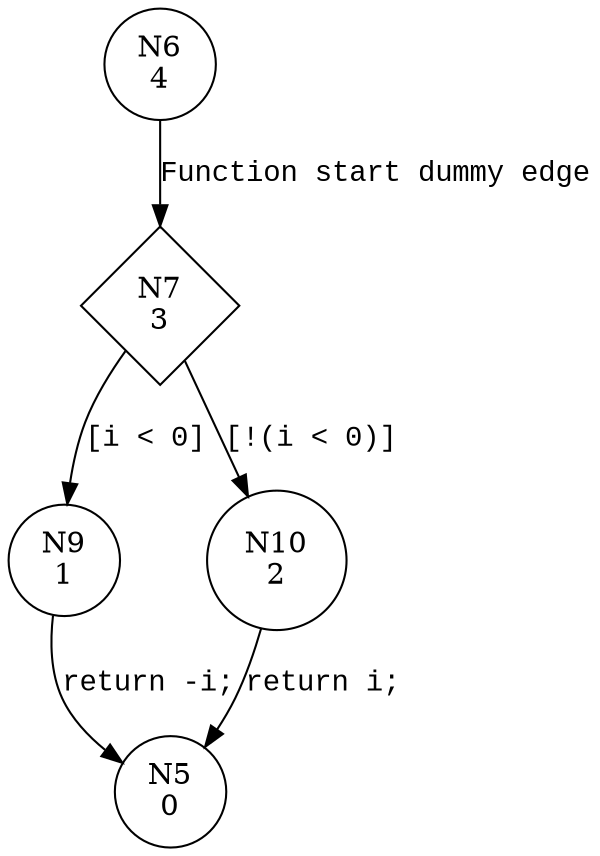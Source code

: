 digraph abs_int {
6 [shape="circle" label="N6\n4"]
7 [shape="diamond" label="N7\n3"]
9 [shape="circle" label="N9\n1"]
10 [shape="circle" label="N10\n2"]
5 [shape="circle" label="N5\n0"]
6 -> 7 [label="Function start dummy edge" fontname="Courier New"]
7 -> 9 [label="[i < 0]" fontname="Courier New"]
7 -> 10 [label="[!(i < 0)]" fontname="Courier New"]
9 -> 5 [label="return -i;" fontname="Courier New"]
10 -> 5 [label="return i;" fontname="Courier New"]
}